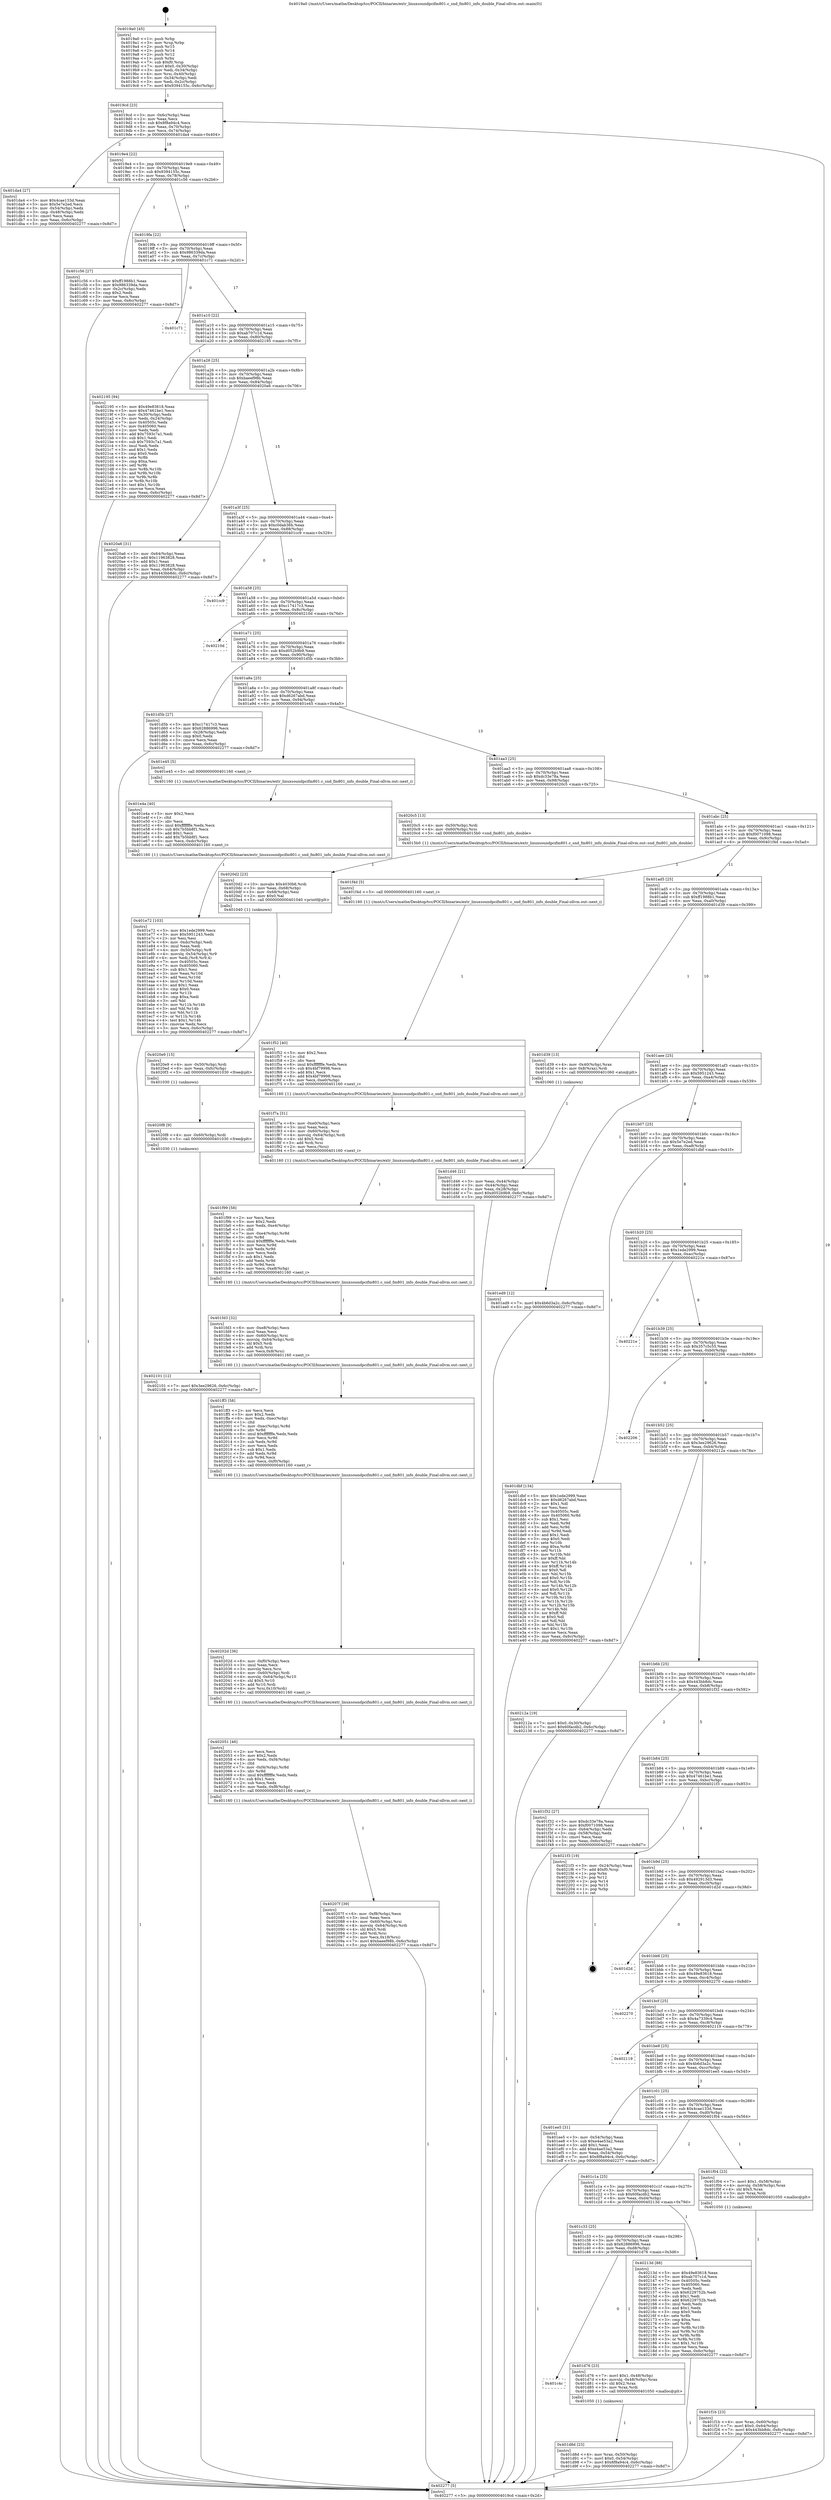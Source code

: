 digraph "0x4019a0" {
  label = "0x4019a0 (/mnt/c/Users/mathe/Desktop/tcc/POCII/binaries/extr_linuxsoundpcifm801.c_snd_fm801_info_double_Final-ollvm.out::main(0))"
  labelloc = "t"
  node[shape=record]

  Entry [label="",width=0.3,height=0.3,shape=circle,fillcolor=black,style=filled]
  "0x4019cd" [label="{
     0x4019cd [23]\l
     | [instrs]\l
     &nbsp;&nbsp;0x4019cd \<+3\>: mov -0x6c(%rbp),%eax\l
     &nbsp;&nbsp;0x4019d0 \<+2\>: mov %eax,%ecx\l
     &nbsp;&nbsp;0x4019d2 \<+6\>: sub $0x8f8a94c4,%ecx\l
     &nbsp;&nbsp;0x4019d8 \<+3\>: mov %eax,-0x70(%rbp)\l
     &nbsp;&nbsp;0x4019db \<+3\>: mov %ecx,-0x74(%rbp)\l
     &nbsp;&nbsp;0x4019de \<+6\>: je 0000000000401da4 \<main+0x404\>\l
  }"]
  "0x401da4" [label="{
     0x401da4 [27]\l
     | [instrs]\l
     &nbsp;&nbsp;0x401da4 \<+5\>: mov $0x4cae133d,%eax\l
     &nbsp;&nbsp;0x401da9 \<+5\>: mov $0x5e7e2ed,%ecx\l
     &nbsp;&nbsp;0x401dae \<+3\>: mov -0x54(%rbp),%edx\l
     &nbsp;&nbsp;0x401db1 \<+3\>: cmp -0x48(%rbp),%edx\l
     &nbsp;&nbsp;0x401db4 \<+3\>: cmovl %ecx,%eax\l
     &nbsp;&nbsp;0x401db7 \<+3\>: mov %eax,-0x6c(%rbp)\l
     &nbsp;&nbsp;0x401dba \<+5\>: jmp 0000000000402277 \<main+0x8d7\>\l
  }"]
  "0x4019e4" [label="{
     0x4019e4 [22]\l
     | [instrs]\l
     &nbsp;&nbsp;0x4019e4 \<+5\>: jmp 00000000004019e9 \<main+0x49\>\l
     &nbsp;&nbsp;0x4019e9 \<+3\>: mov -0x70(%rbp),%eax\l
     &nbsp;&nbsp;0x4019ec \<+5\>: sub $0x9394155c,%eax\l
     &nbsp;&nbsp;0x4019f1 \<+3\>: mov %eax,-0x78(%rbp)\l
     &nbsp;&nbsp;0x4019f4 \<+6\>: je 0000000000401c56 \<main+0x2b6\>\l
  }"]
  Exit [label="",width=0.3,height=0.3,shape=circle,fillcolor=black,style=filled,peripheries=2]
  "0x401c56" [label="{
     0x401c56 [27]\l
     | [instrs]\l
     &nbsp;&nbsp;0x401c56 \<+5\>: mov $0xff1988b1,%eax\l
     &nbsp;&nbsp;0x401c5b \<+5\>: mov $0x986339da,%ecx\l
     &nbsp;&nbsp;0x401c60 \<+3\>: mov -0x2c(%rbp),%edx\l
     &nbsp;&nbsp;0x401c63 \<+3\>: cmp $0x2,%edx\l
     &nbsp;&nbsp;0x401c66 \<+3\>: cmovne %ecx,%eax\l
     &nbsp;&nbsp;0x401c69 \<+3\>: mov %eax,-0x6c(%rbp)\l
     &nbsp;&nbsp;0x401c6c \<+5\>: jmp 0000000000402277 \<main+0x8d7\>\l
  }"]
  "0x4019fa" [label="{
     0x4019fa [22]\l
     | [instrs]\l
     &nbsp;&nbsp;0x4019fa \<+5\>: jmp 00000000004019ff \<main+0x5f\>\l
     &nbsp;&nbsp;0x4019ff \<+3\>: mov -0x70(%rbp),%eax\l
     &nbsp;&nbsp;0x401a02 \<+5\>: sub $0x986339da,%eax\l
     &nbsp;&nbsp;0x401a07 \<+3\>: mov %eax,-0x7c(%rbp)\l
     &nbsp;&nbsp;0x401a0a \<+6\>: je 0000000000401c71 \<main+0x2d1\>\l
  }"]
  "0x402277" [label="{
     0x402277 [5]\l
     | [instrs]\l
     &nbsp;&nbsp;0x402277 \<+5\>: jmp 00000000004019cd \<main+0x2d\>\l
  }"]
  "0x4019a0" [label="{
     0x4019a0 [45]\l
     | [instrs]\l
     &nbsp;&nbsp;0x4019a0 \<+1\>: push %rbp\l
     &nbsp;&nbsp;0x4019a1 \<+3\>: mov %rsp,%rbp\l
     &nbsp;&nbsp;0x4019a4 \<+2\>: push %r15\l
     &nbsp;&nbsp;0x4019a6 \<+2\>: push %r14\l
     &nbsp;&nbsp;0x4019a8 \<+2\>: push %r12\l
     &nbsp;&nbsp;0x4019aa \<+1\>: push %rbx\l
     &nbsp;&nbsp;0x4019ab \<+7\>: sub $0xf0,%rsp\l
     &nbsp;&nbsp;0x4019b2 \<+7\>: movl $0x0,-0x30(%rbp)\l
     &nbsp;&nbsp;0x4019b9 \<+3\>: mov %edi,-0x34(%rbp)\l
     &nbsp;&nbsp;0x4019bc \<+4\>: mov %rsi,-0x40(%rbp)\l
     &nbsp;&nbsp;0x4019c0 \<+3\>: mov -0x34(%rbp),%edi\l
     &nbsp;&nbsp;0x4019c3 \<+3\>: mov %edi,-0x2c(%rbp)\l
     &nbsp;&nbsp;0x4019c6 \<+7\>: movl $0x9394155c,-0x6c(%rbp)\l
  }"]
  "0x402101" [label="{
     0x402101 [12]\l
     | [instrs]\l
     &nbsp;&nbsp;0x402101 \<+7\>: movl $0x3ee29626,-0x6c(%rbp)\l
     &nbsp;&nbsp;0x402108 \<+5\>: jmp 0000000000402277 \<main+0x8d7\>\l
  }"]
  "0x401c71" [label="{
     0x401c71\l
  }", style=dashed]
  "0x401a10" [label="{
     0x401a10 [22]\l
     | [instrs]\l
     &nbsp;&nbsp;0x401a10 \<+5\>: jmp 0000000000401a15 \<main+0x75\>\l
     &nbsp;&nbsp;0x401a15 \<+3\>: mov -0x70(%rbp),%eax\l
     &nbsp;&nbsp;0x401a18 \<+5\>: sub $0xab707c1d,%eax\l
     &nbsp;&nbsp;0x401a1d \<+3\>: mov %eax,-0x80(%rbp)\l
     &nbsp;&nbsp;0x401a20 \<+6\>: je 0000000000402195 \<main+0x7f5\>\l
  }"]
  "0x4020f8" [label="{
     0x4020f8 [9]\l
     | [instrs]\l
     &nbsp;&nbsp;0x4020f8 \<+4\>: mov -0x60(%rbp),%rdi\l
     &nbsp;&nbsp;0x4020fc \<+5\>: call 0000000000401030 \<free@plt\>\l
     | [calls]\l
     &nbsp;&nbsp;0x401030 \{1\} (unknown)\l
  }"]
  "0x402195" [label="{
     0x402195 [94]\l
     | [instrs]\l
     &nbsp;&nbsp;0x402195 \<+5\>: mov $0x49e83618,%eax\l
     &nbsp;&nbsp;0x40219a \<+5\>: mov $0x47461be1,%ecx\l
     &nbsp;&nbsp;0x40219f \<+3\>: mov -0x30(%rbp),%edx\l
     &nbsp;&nbsp;0x4021a2 \<+3\>: mov %edx,-0x24(%rbp)\l
     &nbsp;&nbsp;0x4021a5 \<+7\>: mov 0x40505c,%edx\l
     &nbsp;&nbsp;0x4021ac \<+7\>: mov 0x405060,%esi\l
     &nbsp;&nbsp;0x4021b3 \<+2\>: mov %edx,%edi\l
     &nbsp;&nbsp;0x4021b5 \<+6\>: add $0x7593c7a1,%edi\l
     &nbsp;&nbsp;0x4021bb \<+3\>: sub $0x1,%edi\l
     &nbsp;&nbsp;0x4021be \<+6\>: sub $0x7593c7a1,%edi\l
     &nbsp;&nbsp;0x4021c4 \<+3\>: imul %edi,%edx\l
     &nbsp;&nbsp;0x4021c7 \<+3\>: and $0x1,%edx\l
     &nbsp;&nbsp;0x4021ca \<+3\>: cmp $0x0,%edx\l
     &nbsp;&nbsp;0x4021cd \<+4\>: sete %r8b\l
     &nbsp;&nbsp;0x4021d1 \<+3\>: cmp $0xa,%esi\l
     &nbsp;&nbsp;0x4021d4 \<+4\>: setl %r9b\l
     &nbsp;&nbsp;0x4021d8 \<+3\>: mov %r8b,%r10b\l
     &nbsp;&nbsp;0x4021db \<+3\>: and %r9b,%r10b\l
     &nbsp;&nbsp;0x4021de \<+3\>: xor %r9b,%r8b\l
     &nbsp;&nbsp;0x4021e1 \<+3\>: or %r8b,%r10b\l
     &nbsp;&nbsp;0x4021e4 \<+4\>: test $0x1,%r10b\l
     &nbsp;&nbsp;0x4021e8 \<+3\>: cmovne %ecx,%eax\l
     &nbsp;&nbsp;0x4021eb \<+3\>: mov %eax,-0x6c(%rbp)\l
     &nbsp;&nbsp;0x4021ee \<+5\>: jmp 0000000000402277 \<main+0x8d7\>\l
  }"]
  "0x401a26" [label="{
     0x401a26 [25]\l
     | [instrs]\l
     &nbsp;&nbsp;0x401a26 \<+5\>: jmp 0000000000401a2b \<main+0x8b\>\l
     &nbsp;&nbsp;0x401a2b \<+3\>: mov -0x70(%rbp),%eax\l
     &nbsp;&nbsp;0x401a2e \<+5\>: sub $0xbaeef98b,%eax\l
     &nbsp;&nbsp;0x401a33 \<+6\>: mov %eax,-0x84(%rbp)\l
     &nbsp;&nbsp;0x401a39 \<+6\>: je 00000000004020a6 \<main+0x706\>\l
  }"]
  "0x4020e9" [label="{
     0x4020e9 [15]\l
     | [instrs]\l
     &nbsp;&nbsp;0x4020e9 \<+4\>: mov -0x50(%rbp),%rdi\l
     &nbsp;&nbsp;0x4020ed \<+6\>: mov %eax,-0xfc(%rbp)\l
     &nbsp;&nbsp;0x4020f3 \<+5\>: call 0000000000401030 \<free@plt\>\l
     | [calls]\l
     &nbsp;&nbsp;0x401030 \{1\} (unknown)\l
  }"]
  "0x4020a6" [label="{
     0x4020a6 [31]\l
     | [instrs]\l
     &nbsp;&nbsp;0x4020a6 \<+3\>: mov -0x64(%rbp),%eax\l
     &nbsp;&nbsp;0x4020a9 \<+5\>: add $0x11963828,%eax\l
     &nbsp;&nbsp;0x4020ae \<+3\>: add $0x1,%eax\l
     &nbsp;&nbsp;0x4020b1 \<+5\>: sub $0x11963828,%eax\l
     &nbsp;&nbsp;0x4020b6 \<+3\>: mov %eax,-0x64(%rbp)\l
     &nbsp;&nbsp;0x4020b9 \<+7\>: movl $0x443bb8dc,-0x6c(%rbp)\l
     &nbsp;&nbsp;0x4020c0 \<+5\>: jmp 0000000000402277 \<main+0x8d7\>\l
  }"]
  "0x401a3f" [label="{
     0x401a3f [25]\l
     | [instrs]\l
     &nbsp;&nbsp;0x401a3f \<+5\>: jmp 0000000000401a44 \<main+0xa4\>\l
     &nbsp;&nbsp;0x401a44 \<+3\>: mov -0x70(%rbp),%eax\l
     &nbsp;&nbsp;0x401a47 \<+5\>: sub $0xc0dab36b,%eax\l
     &nbsp;&nbsp;0x401a4c \<+6\>: mov %eax,-0x88(%rbp)\l
     &nbsp;&nbsp;0x401a52 \<+6\>: je 0000000000401cc9 \<main+0x329\>\l
  }"]
  "0x4020d2" [label="{
     0x4020d2 [23]\l
     | [instrs]\l
     &nbsp;&nbsp;0x4020d2 \<+10\>: movabs $0x4030b6,%rdi\l
     &nbsp;&nbsp;0x4020dc \<+3\>: mov %eax,-0x68(%rbp)\l
     &nbsp;&nbsp;0x4020df \<+3\>: mov -0x68(%rbp),%esi\l
     &nbsp;&nbsp;0x4020e2 \<+2\>: mov $0x0,%al\l
     &nbsp;&nbsp;0x4020e4 \<+5\>: call 0000000000401040 \<printf@plt\>\l
     | [calls]\l
     &nbsp;&nbsp;0x401040 \{1\} (unknown)\l
  }"]
  "0x401cc9" [label="{
     0x401cc9\l
  }", style=dashed]
  "0x401a58" [label="{
     0x401a58 [25]\l
     | [instrs]\l
     &nbsp;&nbsp;0x401a58 \<+5\>: jmp 0000000000401a5d \<main+0xbd\>\l
     &nbsp;&nbsp;0x401a5d \<+3\>: mov -0x70(%rbp),%eax\l
     &nbsp;&nbsp;0x401a60 \<+5\>: sub $0xc17417c3,%eax\l
     &nbsp;&nbsp;0x401a65 \<+6\>: mov %eax,-0x8c(%rbp)\l
     &nbsp;&nbsp;0x401a6b \<+6\>: je 000000000040210d \<main+0x76d\>\l
  }"]
  "0x40207f" [label="{
     0x40207f [39]\l
     | [instrs]\l
     &nbsp;&nbsp;0x40207f \<+6\>: mov -0xf8(%rbp),%ecx\l
     &nbsp;&nbsp;0x402085 \<+3\>: imul %eax,%ecx\l
     &nbsp;&nbsp;0x402088 \<+4\>: mov -0x60(%rbp),%rsi\l
     &nbsp;&nbsp;0x40208c \<+4\>: movslq -0x64(%rbp),%rdi\l
     &nbsp;&nbsp;0x402090 \<+4\>: shl $0x5,%rdi\l
     &nbsp;&nbsp;0x402094 \<+3\>: add %rdi,%rsi\l
     &nbsp;&nbsp;0x402097 \<+3\>: mov %ecx,0x18(%rsi)\l
     &nbsp;&nbsp;0x40209a \<+7\>: movl $0xbaeef98b,-0x6c(%rbp)\l
     &nbsp;&nbsp;0x4020a1 \<+5\>: jmp 0000000000402277 \<main+0x8d7\>\l
  }"]
  "0x40210d" [label="{
     0x40210d\l
  }", style=dashed]
  "0x401a71" [label="{
     0x401a71 [25]\l
     | [instrs]\l
     &nbsp;&nbsp;0x401a71 \<+5\>: jmp 0000000000401a76 \<main+0xd6\>\l
     &nbsp;&nbsp;0x401a76 \<+3\>: mov -0x70(%rbp),%eax\l
     &nbsp;&nbsp;0x401a79 \<+5\>: sub $0xd052b9b9,%eax\l
     &nbsp;&nbsp;0x401a7e \<+6\>: mov %eax,-0x90(%rbp)\l
     &nbsp;&nbsp;0x401a84 \<+6\>: je 0000000000401d5b \<main+0x3bb\>\l
  }"]
  "0x402051" [label="{
     0x402051 [46]\l
     | [instrs]\l
     &nbsp;&nbsp;0x402051 \<+2\>: xor %ecx,%ecx\l
     &nbsp;&nbsp;0x402053 \<+5\>: mov $0x2,%edx\l
     &nbsp;&nbsp;0x402058 \<+6\>: mov %edx,-0xf4(%rbp)\l
     &nbsp;&nbsp;0x40205e \<+1\>: cltd\l
     &nbsp;&nbsp;0x40205f \<+7\>: mov -0xf4(%rbp),%r8d\l
     &nbsp;&nbsp;0x402066 \<+3\>: idiv %r8d\l
     &nbsp;&nbsp;0x402069 \<+6\>: imul $0xfffffffe,%edx,%edx\l
     &nbsp;&nbsp;0x40206f \<+3\>: sub $0x1,%ecx\l
     &nbsp;&nbsp;0x402072 \<+2\>: sub %ecx,%edx\l
     &nbsp;&nbsp;0x402074 \<+6\>: mov %edx,-0xf8(%rbp)\l
     &nbsp;&nbsp;0x40207a \<+5\>: call 0000000000401160 \<next_i\>\l
     | [calls]\l
     &nbsp;&nbsp;0x401160 \{1\} (/mnt/c/Users/mathe/Desktop/tcc/POCII/binaries/extr_linuxsoundpcifm801.c_snd_fm801_info_double_Final-ollvm.out::next_i)\l
  }"]
  "0x401d5b" [label="{
     0x401d5b [27]\l
     | [instrs]\l
     &nbsp;&nbsp;0x401d5b \<+5\>: mov $0xc17417c3,%eax\l
     &nbsp;&nbsp;0x401d60 \<+5\>: mov $0x62886996,%ecx\l
     &nbsp;&nbsp;0x401d65 \<+3\>: mov -0x28(%rbp),%edx\l
     &nbsp;&nbsp;0x401d68 \<+3\>: cmp $0x0,%edx\l
     &nbsp;&nbsp;0x401d6b \<+3\>: cmove %ecx,%eax\l
     &nbsp;&nbsp;0x401d6e \<+3\>: mov %eax,-0x6c(%rbp)\l
     &nbsp;&nbsp;0x401d71 \<+5\>: jmp 0000000000402277 \<main+0x8d7\>\l
  }"]
  "0x401a8a" [label="{
     0x401a8a [25]\l
     | [instrs]\l
     &nbsp;&nbsp;0x401a8a \<+5\>: jmp 0000000000401a8f \<main+0xef\>\l
     &nbsp;&nbsp;0x401a8f \<+3\>: mov -0x70(%rbp),%eax\l
     &nbsp;&nbsp;0x401a92 \<+5\>: sub $0xd6267abd,%eax\l
     &nbsp;&nbsp;0x401a97 \<+6\>: mov %eax,-0x94(%rbp)\l
     &nbsp;&nbsp;0x401a9d \<+6\>: je 0000000000401e45 \<main+0x4a5\>\l
  }"]
  "0x40202d" [label="{
     0x40202d [36]\l
     | [instrs]\l
     &nbsp;&nbsp;0x40202d \<+6\>: mov -0xf0(%rbp),%ecx\l
     &nbsp;&nbsp;0x402033 \<+3\>: imul %eax,%ecx\l
     &nbsp;&nbsp;0x402036 \<+3\>: movslq %ecx,%rsi\l
     &nbsp;&nbsp;0x402039 \<+4\>: mov -0x60(%rbp),%rdi\l
     &nbsp;&nbsp;0x40203d \<+4\>: movslq -0x64(%rbp),%r10\l
     &nbsp;&nbsp;0x402041 \<+4\>: shl $0x5,%r10\l
     &nbsp;&nbsp;0x402045 \<+3\>: add %r10,%rdi\l
     &nbsp;&nbsp;0x402048 \<+4\>: mov %rsi,0x10(%rdi)\l
     &nbsp;&nbsp;0x40204c \<+5\>: call 0000000000401160 \<next_i\>\l
     | [calls]\l
     &nbsp;&nbsp;0x401160 \{1\} (/mnt/c/Users/mathe/Desktop/tcc/POCII/binaries/extr_linuxsoundpcifm801.c_snd_fm801_info_double_Final-ollvm.out::next_i)\l
  }"]
  "0x401e45" [label="{
     0x401e45 [5]\l
     | [instrs]\l
     &nbsp;&nbsp;0x401e45 \<+5\>: call 0000000000401160 \<next_i\>\l
     | [calls]\l
     &nbsp;&nbsp;0x401160 \{1\} (/mnt/c/Users/mathe/Desktop/tcc/POCII/binaries/extr_linuxsoundpcifm801.c_snd_fm801_info_double_Final-ollvm.out::next_i)\l
  }"]
  "0x401aa3" [label="{
     0x401aa3 [25]\l
     | [instrs]\l
     &nbsp;&nbsp;0x401aa3 \<+5\>: jmp 0000000000401aa8 \<main+0x108\>\l
     &nbsp;&nbsp;0x401aa8 \<+3\>: mov -0x70(%rbp),%eax\l
     &nbsp;&nbsp;0x401aab \<+5\>: sub $0xdc33e78a,%eax\l
     &nbsp;&nbsp;0x401ab0 \<+6\>: mov %eax,-0x98(%rbp)\l
     &nbsp;&nbsp;0x401ab6 \<+6\>: je 00000000004020c5 \<main+0x725\>\l
  }"]
  "0x401ff3" [label="{
     0x401ff3 [58]\l
     | [instrs]\l
     &nbsp;&nbsp;0x401ff3 \<+2\>: xor %ecx,%ecx\l
     &nbsp;&nbsp;0x401ff5 \<+5\>: mov $0x2,%edx\l
     &nbsp;&nbsp;0x401ffa \<+6\>: mov %edx,-0xec(%rbp)\l
     &nbsp;&nbsp;0x402000 \<+1\>: cltd\l
     &nbsp;&nbsp;0x402001 \<+7\>: mov -0xec(%rbp),%r8d\l
     &nbsp;&nbsp;0x402008 \<+3\>: idiv %r8d\l
     &nbsp;&nbsp;0x40200b \<+6\>: imul $0xfffffffe,%edx,%edx\l
     &nbsp;&nbsp;0x402011 \<+3\>: mov %ecx,%r9d\l
     &nbsp;&nbsp;0x402014 \<+3\>: sub %edx,%r9d\l
     &nbsp;&nbsp;0x402017 \<+2\>: mov %ecx,%edx\l
     &nbsp;&nbsp;0x402019 \<+3\>: sub $0x1,%edx\l
     &nbsp;&nbsp;0x40201c \<+3\>: add %edx,%r9d\l
     &nbsp;&nbsp;0x40201f \<+3\>: sub %r9d,%ecx\l
     &nbsp;&nbsp;0x402022 \<+6\>: mov %ecx,-0xf0(%rbp)\l
     &nbsp;&nbsp;0x402028 \<+5\>: call 0000000000401160 \<next_i\>\l
     | [calls]\l
     &nbsp;&nbsp;0x401160 \{1\} (/mnt/c/Users/mathe/Desktop/tcc/POCII/binaries/extr_linuxsoundpcifm801.c_snd_fm801_info_double_Final-ollvm.out::next_i)\l
  }"]
  "0x4020c5" [label="{
     0x4020c5 [13]\l
     | [instrs]\l
     &nbsp;&nbsp;0x4020c5 \<+4\>: mov -0x50(%rbp),%rdi\l
     &nbsp;&nbsp;0x4020c9 \<+4\>: mov -0x60(%rbp),%rsi\l
     &nbsp;&nbsp;0x4020cd \<+5\>: call 00000000004015b0 \<snd_fm801_info_double\>\l
     | [calls]\l
     &nbsp;&nbsp;0x4015b0 \{1\} (/mnt/c/Users/mathe/Desktop/tcc/POCII/binaries/extr_linuxsoundpcifm801.c_snd_fm801_info_double_Final-ollvm.out::snd_fm801_info_double)\l
  }"]
  "0x401abc" [label="{
     0x401abc [25]\l
     | [instrs]\l
     &nbsp;&nbsp;0x401abc \<+5\>: jmp 0000000000401ac1 \<main+0x121\>\l
     &nbsp;&nbsp;0x401ac1 \<+3\>: mov -0x70(%rbp),%eax\l
     &nbsp;&nbsp;0x401ac4 \<+5\>: sub $0xf0071098,%eax\l
     &nbsp;&nbsp;0x401ac9 \<+6\>: mov %eax,-0x9c(%rbp)\l
     &nbsp;&nbsp;0x401acf \<+6\>: je 0000000000401f4d \<main+0x5ad\>\l
  }"]
  "0x401fd3" [label="{
     0x401fd3 [32]\l
     | [instrs]\l
     &nbsp;&nbsp;0x401fd3 \<+6\>: mov -0xe8(%rbp),%ecx\l
     &nbsp;&nbsp;0x401fd9 \<+3\>: imul %eax,%ecx\l
     &nbsp;&nbsp;0x401fdc \<+4\>: mov -0x60(%rbp),%rsi\l
     &nbsp;&nbsp;0x401fe0 \<+4\>: movslq -0x64(%rbp),%rdi\l
     &nbsp;&nbsp;0x401fe4 \<+4\>: shl $0x5,%rdi\l
     &nbsp;&nbsp;0x401fe8 \<+3\>: add %rdi,%rsi\l
     &nbsp;&nbsp;0x401feb \<+3\>: mov %ecx,0x8(%rsi)\l
     &nbsp;&nbsp;0x401fee \<+5\>: call 0000000000401160 \<next_i\>\l
     | [calls]\l
     &nbsp;&nbsp;0x401160 \{1\} (/mnt/c/Users/mathe/Desktop/tcc/POCII/binaries/extr_linuxsoundpcifm801.c_snd_fm801_info_double_Final-ollvm.out::next_i)\l
  }"]
  "0x401f4d" [label="{
     0x401f4d [5]\l
     | [instrs]\l
     &nbsp;&nbsp;0x401f4d \<+5\>: call 0000000000401160 \<next_i\>\l
     | [calls]\l
     &nbsp;&nbsp;0x401160 \{1\} (/mnt/c/Users/mathe/Desktop/tcc/POCII/binaries/extr_linuxsoundpcifm801.c_snd_fm801_info_double_Final-ollvm.out::next_i)\l
  }"]
  "0x401ad5" [label="{
     0x401ad5 [25]\l
     | [instrs]\l
     &nbsp;&nbsp;0x401ad5 \<+5\>: jmp 0000000000401ada \<main+0x13a\>\l
     &nbsp;&nbsp;0x401ada \<+3\>: mov -0x70(%rbp),%eax\l
     &nbsp;&nbsp;0x401add \<+5\>: sub $0xff1988b1,%eax\l
     &nbsp;&nbsp;0x401ae2 \<+6\>: mov %eax,-0xa0(%rbp)\l
     &nbsp;&nbsp;0x401ae8 \<+6\>: je 0000000000401d39 \<main+0x399\>\l
  }"]
  "0x401f99" [label="{
     0x401f99 [58]\l
     | [instrs]\l
     &nbsp;&nbsp;0x401f99 \<+2\>: xor %ecx,%ecx\l
     &nbsp;&nbsp;0x401f9b \<+5\>: mov $0x2,%edx\l
     &nbsp;&nbsp;0x401fa0 \<+6\>: mov %edx,-0xe4(%rbp)\l
     &nbsp;&nbsp;0x401fa6 \<+1\>: cltd\l
     &nbsp;&nbsp;0x401fa7 \<+7\>: mov -0xe4(%rbp),%r8d\l
     &nbsp;&nbsp;0x401fae \<+3\>: idiv %r8d\l
     &nbsp;&nbsp;0x401fb1 \<+6\>: imul $0xfffffffe,%edx,%edx\l
     &nbsp;&nbsp;0x401fb7 \<+3\>: mov %ecx,%r9d\l
     &nbsp;&nbsp;0x401fba \<+3\>: sub %edx,%r9d\l
     &nbsp;&nbsp;0x401fbd \<+2\>: mov %ecx,%edx\l
     &nbsp;&nbsp;0x401fbf \<+3\>: sub $0x1,%edx\l
     &nbsp;&nbsp;0x401fc2 \<+3\>: add %edx,%r9d\l
     &nbsp;&nbsp;0x401fc5 \<+3\>: sub %r9d,%ecx\l
     &nbsp;&nbsp;0x401fc8 \<+6\>: mov %ecx,-0xe8(%rbp)\l
     &nbsp;&nbsp;0x401fce \<+5\>: call 0000000000401160 \<next_i\>\l
     | [calls]\l
     &nbsp;&nbsp;0x401160 \{1\} (/mnt/c/Users/mathe/Desktop/tcc/POCII/binaries/extr_linuxsoundpcifm801.c_snd_fm801_info_double_Final-ollvm.out::next_i)\l
  }"]
  "0x401d39" [label="{
     0x401d39 [13]\l
     | [instrs]\l
     &nbsp;&nbsp;0x401d39 \<+4\>: mov -0x40(%rbp),%rax\l
     &nbsp;&nbsp;0x401d3d \<+4\>: mov 0x8(%rax),%rdi\l
     &nbsp;&nbsp;0x401d41 \<+5\>: call 0000000000401060 \<atoi@plt\>\l
     | [calls]\l
     &nbsp;&nbsp;0x401060 \{1\} (unknown)\l
  }"]
  "0x401aee" [label="{
     0x401aee [25]\l
     | [instrs]\l
     &nbsp;&nbsp;0x401aee \<+5\>: jmp 0000000000401af3 \<main+0x153\>\l
     &nbsp;&nbsp;0x401af3 \<+3\>: mov -0x70(%rbp),%eax\l
     &nbsp;&nbsp;0x401af6 \<+5\>: sub $0x5951243,%eax\l
     &nbsp;&nbsp;0x401afb \<+6\>: mov %eax,-0xa4(%rbp)\l
     &nbsp;&nbsp;0x401b01 \<+6\>: je 0000000000401ed9 \<main+0x539\>\l
  }"]
  "0x401d46" [label="{
     0x401d46 [21]\l
     | [instrs]\l
     &nbsp;&nbsp;0x401d46 \<+3\>: mov %eax,-0x44(%rbp)\l
     &nbsp;&nbsp;0x401d49 \<+3\>: mov -0x44(%rbp),%eax\l
     &nbsp;&nbsp;0x401d4c \<+3\>: mov %eax,-0x28(%rbp)\l
     &nbsp;&nbsp;0x401d4f \<+7\>: movl $0xd052b9b9,-0x6c(%rbp)\l
     &nbsp;&nbsp;0x401d56 \<+5\>: jmp 0000000000402277 \<main+0x8d7\>\l
  }"]
  "0x401f7a" [label="{
     0x401f7a [31]\l
     | [instrs]\l
     &nbsp;&nbsp;0x401f7a \<+6\>: mov -0xe0(%rbp),%ecx\l
     &nbsp;&nbsp;0x401f80 \<+3\>: imul %eax,%ecx\l
     &nbsp;&nbsp;0x401f83 \<+4\>: mov -0x60(%rbp),%rsi\l
     &nbsp;&nbsp;0x401f87 \<+4\>: movslq -0x64(%rbp),%rdi\l
     &nbsp;&nbsp;0x401f8b \<+4\>: shl $0x5,%rdi\l
     &nbsp;&nbsp;0x401f8f \<+3\>: add %rdi,%rsi\l
     &nbsp;&nbsp;0x401f92 \<+2\>: mov %ecx,(%rsi)\l
     &nbsp;&nbsp;0x401f94 \<+5\>: call 0000000000401160 \<next_i\>\l
     | [calls]\l
     &nbsp;&nbsp;0x401160 \{1\} (/mnt/c/Users/mathe/Desktop/tcc/POCII/binaries/extr_linuxsoundpcifm801.c_snd_fm801_info_double_Final-ollvm.out::next_i)\l
  }"]
  "0x401ed9" [label="{
     0x401ed9 [12]\l
     | [instrs]\l
     &nbsp;&nbsp;0x401ed9 \<+7\>: movl $0x4b6d3a2c,-0x6c(%rbp)\l
     &nbsp;&nbsp;0x401ee0 \<+5\>: jmp 0000000000402277 \<main+0x8d7\>\l
  }"]
  "0x401b07" [label="{
     0x401b07 [25]\l
     | [instrs]\l
     &nbsp;&nbsp;0x401b07 \<+5\>: jmp 0000000000401b0c \<main+0x16c\>\l
     &nbsp;&nbsp;0x401b0c \<+3\>: mov -0x70(%rbp),%eax\l
     &nbsp;&nbsp;0x401b0f \<+5\>: sub $0x5e7e2ed,%eax\l
     &nbsp;&nbsp;0x401b14 \<+6\>: mov %eax,-0xa8(%rbp)\l
     &nbsp;&nbsp;0x401b1a \<+6\>: je 0000000000401dbf \<main+0x41f\>\l
  }"]
  "0x401f52" [label="{
     0x401f52 [40]\l
     | [instrs]\l
     &nbsp;&nbsp;0x401f52 \<+5\>: mov $0x2,%ecx\l
     &nbsp;&nbsp;0x401f57 \<+1\>: cltd\l
     &nbsp;&nbsp;0x401f58 \<+2\>: idiv %ecx\l
     &nbsp;&nbsp;0x401f5a \<+6\>: imul $0xfffffffe,%edx,%ecx\l
     &nbsp;&nbsp;0x401f60 \<+6\>: sub $0x4bf79998,%ecx\l
     &nbsp;&nbsp;0x401f66 \<+3\>: add $0x1,%ecx\l
     &nbsp;&nbsp;0x401f69 \<+6\>: add $0x4bf79998,%ecx\l
     &nbsp;&nbsp;0x401f6f \<+6\>: mov %ecx,-0xe0(%rbp)\l
     &nbsp;&nbsp;0x401f75 \<+5\>: call 0000000000401160 \<next_i\>\l
     | [calls]\l
     &nbsp;&nbsp;0x401160 \{1\} (/mnt/c/Users/mathe/Desktop/tcc/POCII/binaries/extr_linuxsoundpcifm801.c_snd_fm801_info_double_Final-ollvm.out::next_i)\l
  }"]
  "0x401dbf" [label="{
     0x401dbf [134]\l
     | [instrs]\l
     &nbsp;&nbsp;0x401dbf \<+5\>: mov $0x1ede2999,%eax\l
     &nbsp;&nbsp;0x401dc4 \<+5\>: mov $0xd6267abd,%ecx\l
     &nbsp;&nbsp;0x401dc9 \<+2\>: mov $0x1,%dl\l
     &nbsp;&nbsp;0x401dcb \<+2\>: xor %esi,%esi\l
     &nbsp;&nbsp;0x401dcd \<+7\>: mov 0x40505c,%edi\l
     &nbsp;&nbsp;0x401dd4 \<+8\>: mov 0x405060,%r8d\l
     &nbsp;&nbsp;0x401ddc \<+3\>: sub $0x1,%esi\l
     &nbsp;&nbsp;0x401ddf \<+3\>: mov %edi,%r9d\l
     &nbsp;&nbsp;0x401de2 \<+3\>: add %esi,%r9d\l
     &nbsp;&nbsp;0x401de5 \<+4\>: imul %r9d,%edi\l
     &nbsp;&nbsp;0x401de9 \<+3\>: and $0x1,%edi\l
     &nbsp;&nbsp;0x401dec \<+3\>: cmp $0x0,%edi\l
     &nbsp;&nbsp;0x401def \<+4\>: sete %r10b\l
     &nbsp;&nbsp;0x401df3 \<+4\>: cmp $0xa,%r8d\l
     &nbsp;&nbsp;0x401df7 \<+4\>: setl %r11b\l
     &nbsp;&nbsp;0x401dfb \<+3\>: mov %r10b,%bl\l
     &nbsp;&nbsp;0x401dfe \<+3\>: xor $0xff,%bl\l
     &nbsp;&nbsp;0x401e01 \<+3\>: mov %r11b,%r14b\l
     &nbsp;&nbsp;0x401e04 \<+4\>: xor $0xff,%r14b\l
     &nbsp;&nbsp;0x401e08 \<+3\>: xor $0x0,%dl\l
     &nbsp;&nbsp;0x401e0b \<+3\>: mov %bl,%r15b\l
     &nbsp;&nbsp;0x401e0e \<+4\>: and $0x0,%r15b\l
     &nbsp;&nbsp;0x401e12 \<+3\>: and %dl,%r10b\l
     &nbsp;&nbsp;0x401e15 \<+3\>: mov %r14b,%r12b\l
     &nbsp;&nbsp;0x401e18 \<+4\>: and $0x0,%r12b\l
     &nbsp;&nbsp;0x401e1c \<+3\>: and %dl,%r11b\l
     &nbsp;&nbsp;0x401e1f \<+3\>: or %r10b,%r15b\l
     &nbsp;&nbsp;0x401e22 \<+3\>: or %r11b,%r12b\l
     &nbsp;&nbsp;0x401e25 \<+3\>: xor %r12b,%r15b\l
     &nbsp;&nbsp;0x401e28 \<+3\>: or %r14b,%bl\l
     &nbsp;&nbsp;0x401e2b \<+3\>: xor $0xff,%bl\l
     &nbsp;&nbsp;0x401e2e \<+3\>: or $0x0,%dl\l
     &nbsp;&nbsp;0x401e31 \<+2\>: and %dl,%bl\l
     &nbsp;&nbsp;0x401e33 \<+3\>: or %bl,%r15b\l
     &nbsp;&nbsp;0x401e36 \<+4\>: test $0x1,%r15b\l
     &nbsp;&nbsp;0x401e3a \<+3\>: cmovne %ecx,%eax\l
     &nbsp;&nbsp;0x401e3d \<+3\>: mov %eax,-0x6c(%rbp)\l
     &nbsp;&nbsp;0x401e40 \<+5\>: jmp 0000000000402277 \<main+0x8d7\>\l
  }"]
  "0x401b20" [label="{
     0x401b20 [25]\l
     | [instrs]\l
     &nbsp;&nbsp;0x401b20 \<+5\>: jmp 0000000000401b25 \<main+0x185\>\l
     &nbsp;&nbsp;0x401b25 \<+3\>: mov -0x70(%rbp),%eax\l
     &nbsp;&nbsp;0x401b28 \<+5\>: sub $0x1ede2999,%eax\l
     &nbsp;&nbsp;0x401b2d \<+6\>: mov %eax,-0xac(%rbp)\l
     &nbsp;&nbsp;0x401b33 \<+6\>: je 000000000040221e \<main+0x87e\>\l
  }"]
  "0x401f1b" [label="{
     0x401f1b [23]\l
     | [instrs]\l
     &nbsp;&nbsp;0x401f1b \<+4\>: mov %rax,-0x60(%rbp)\l
     &nbsp;&nbsp;0x401f1f \<+7\>: movl $0x0,-0x64(%rbp)\l
     &nbsp;&nbsp;0x401f26 \<+7\>: movl $0x443bb8dc,-0x6c(%rbp)\l
     &nbsp;&nbsp;0x401f2d \<+5\>: jmp 0000000000402277 \<main+0x8d7\>\l
  }"]
  "0x40221e" [label="{
     0x40221e\l
  }", style=dashed]
  "0x401b39" [label="{
     0x401b39 [25]\l
     | [instrs]\l
     &nbsp;&nbsp;0x401b39 \<+5\>: jmp 0000000000401b3e \<main+0x19e\>\l
     &nbsp;&nbsp;0x401b3e \<+3\>: mov -0x70(%rbp),%eax\l
     &nbsp;&nbsp;0x401b41 \<+5\>: sub $0x357c5c55,%eax\l
     &nbsp;&nbsp;0x401b46 \<+6\>: mov %eax,-0xb0(%rbp)\l
     &nbsp;&nbsp;0x401b4c \<+6\>: je 0000000000402206 \<main+0x866\>\l
  }"]
  "0x401e72" [label="{
     0x401e72 [103]\l
     | [instrs]\l
     &nbsp;&nbsp;0x401e72 \<+5\>: mov $0x1ede2999,%ecx\l
     &nbsp;&nbsp;0x401e77 \<+5\>: mov $0x5951243,%edx\l
     &nbsp;&nbsp;0x401e7c \<+2\>: xor %esi,%esi\l
     &nbsp;&nbsp;0x401e7e \<+6\>: mov -0xdc(%rbp),%edi\l
     &nbsp;&nbsp;0x401e84 \<+3\>: imul %eax,%edi\l
     &nbsp;&nbsp;0x401e87 \<+4\>: mov -0x50(%rbp),%r8\l
     &nbsp;&nbsp;0x401e8b \<+4\>: movslq -0x54(%rbp),%r9\l
     &nbsp;&nbsp;0x401e8f \<+4\>: mov %edi,(%r8,%r9,4)\l
     &nbsp;&nbsp;0x401e93 \<+7\>: mov 0x40505c,%eax\l
     &nbsp;&nbsp;0x401e9a \<+7\>: mov 0x405060,%edi\l
     &nbsp;&nbsp;0x401ea1 \<+3\>: sub $0x1,%esi\l
     &nbsp;&nbsp;0x401ea4 \<+3\>: mov %eax,%r10d\l
     &nbsp;&nbsp;0x401ea7 \<+3\>: add %esi,%r10d\l
     &nbsp;&nbsp;0x401eaa \<+4\>: imul %r10d,%eax\l
     &nbsp;&nbsp;0x401eae \<+3\>: and $0x1,%eax\l
     &nbsp;&nbsp;0x401eb1 \<+3\>: cmp $0x0,%eax\l
     &nbsp;&nbsp;0x401eb4 \<+4\>: sete %r11b\l
     &nbsp;&nbsp;0x401eb8 \<+3\>: cmp $0xa,%edi\l
     &nbsp;&nbsp;0x401ebb \<+3\>: setl %bl\l
     &nbsp;&nbsp;0x401ebe \<+3\>: mov %r11b,%r14b\l
     &nbsp;&nbsp;0x401ec1 \<+3\>: and %bl,%r14b\l
     &nbsp;&nbsp;0x401ec4 \<+3\>: xor %bl,%r11b\l
     &nbsp;&nbsp;0x401ec7 \<+3\>: or %r11b,%r14b\l
     &nbsp;&nbsp;0x401eca \<+4\>: test $0x1,%r14b\l
     &nbsp;&nbsp;0x401ece \<+3\>: cmovne %edx,%ecx\l
     &nbsp;&nbsp;0x401ed1 \<+3\>: mov %ecx,-0x6c(%rbp)\l
     &nbsp;&nbsp;0x401ed4 \<+5\>: jmp 0000000000402277 \<main+0x8d7\>\l
  }"]
  "0x402206" [label="{
     0x402206\l
  }", style=dashed]
  "0x401b52" [label="{
     0x401b52 [25]\l
     | [instrs]\l
     &nbsp;&nbsp;0x401b52 \<+5\>: jmp 0000000000401b57 \<main+0x1b7\>\l
     &nbsp;&nbsp;0x401b57 \<+3\>: mov -0x70(%rbp),%eax\l
     &nbsp;&nbsp;0x401b5a \<+5\>: sub $0x3ee29626,%eax\l
     &nbsp;&nbsp;0x401b5f \<+6\>: mov %eax,-0xb4(%rbp)\l
     &nbsp;&nbsp;0x401b65 \<+6\>: je 000000000040212a \<main+0x78a\>\l
  }"]
  "0x401e4a" [label="{
     0x401e4a [40]\l
     | [instrs]\l
     &nbsp;&nbsp;0x401e4a \<+5\>: mov $0x2,%ecx\l
     &nbsp;&nbsp;0x401e4f \<+1\>: cltd\l
     &nbsp;&nbsp;0x401e50 \<+2\>: idiv %ecx\l
     &nbsp;&nbsp;0x401e52 \<+6\>: imul $0xfffffffe,%edx,%ecx\l
     &nbsp;&nbsp;0x401e58 \<+6\>: sub $0x7b5bb8f1,%ecx\l
     &nbsp;&nbsp;0x401e5e \<+3\>: add $0x1,%ecx\l
     &nbsp;&nbsp;0x401e61 \<+6\>: add $0x7b5bb8f1,%ecx\l
     &nbsp;&nbsp;0x401e67 \<+6\>: mov %ecx,-0xdc(%rbp)\l
     &nbsp;&nbsp;0x401e6d \<+5\>: call 0000000000401160 \<next_i\>\l
     | [calls]\l
     &nbsp;&nbsp;0x401160 \{1\} (/mnt/c/Users/mathe/Desktop/tcc/POCII/binaries/extr_linuxsoundpcifm801.c_snd_fm801_info_double_Final-ollvm.out::next_i)\l
  }"]
  "0x40212a" [label="{
     0x40212a [19]\l
     | [instrs]\l
     &nbsp;&nbsp;0x40212a \<+7\>: movl $0x0,-0x30(%rbp)\l
     &nbsp;&nbsp;0x402131 \<+7\>: movl $0x60facdb2,-0x6c(%rbp)\l
     &nbsp;&nbsp;0x402138 \<+5\>: jmp 0000000000402277 \<main+0x8d7\>\l
  }"]
  "0x401b6b" [label="{
     0x401b6b [25]\l
     | [instrs]\l
     &nbsp;&nbsp;0x401b6b \<+5\>: jmp 0000000000401b70 \<main+0x1d0\>\l
     &nbsp;&nbsp;0x401b70 \<+3\>: mov -0x70(%rbp),%eax\l
     &nbsp;&nbsp;0x401b73 \<+5\>: sub $0x443bb8dc,%eax\l
     &nbsp;&nbsp;0x401b78 \<+6\>: mov %eax,-0xb8(%rbp)\l
     &nbsp;&nbsp;0x401b7e \<+6\>: je 0000000000401f32 \<main+0x592\>\l
  }"]
  "0x401d8d" [label="{
     0x401d8d [23]\l
     | [instrs]\l
     &nbsp;&nbsp;0x401d8d \<+4\>: mov %rax,-0x50(%rbp)\l
     &nbsp;&nbsp;0x401d91 \<+7\>: movl $0x0,-0x54(%rbp)\l
     &nbsp;&nbsp;0x401d98 \<+7\>: movl $0x8f8a94c4,-0x6c(%rbp)\l
     &nbsp;&nbsp;0x401d9f \<+5\>: jmp 0000000000402277 \<main+0x8d7\>\l
  }"]
  "0x401f32" [label="{
     0x401f32 [27]\l
     | [instrs]\l
     &nbsp;&nbsp;0x401f32 \<+5\>: mov $0xdc33e78a,%eax\l
     &nbsp;&nbsp;0x401f37 \<+5\>: mov $0xf0071098,%ecx\l
     &nbsp;&nbsp;0x401f3c \<+3\>: mov -0x64(%rbp),%edx\l
     &nbsp;&nbsp;0x401f3f \<+3\>: cmp -0x58(%rbp),%edx\l
     &nbsp;&nbsp;0x401f42 \<+3\>: cmovl %ecx,%eax\l
     &nbsp;&nbsp;0x401f45 \<+3\>: mov %eax,-0x6c(%rbp)\l
     &nbsp;&nbsp;0x401f48 \<+5\>: jmp 0000000000402277 \<main+0x8d7\>\l
  }"]
  "0x401b84" [label="{
     0x401b84 [25]\l
     | [instrs]\l
     &nbsp;&nbsp;0x401b84 \<+5\>: jmp 0000000000401b89 \<main+0x1e9\>\l
     &nbsp;&nbsp;0x401b89 \<+3\>: mov -0x70(%rbp),%eax\l
     &nbsp;&nbsp;0x401b8c \<+5\>: sub $0x47461be1,%eax\l
     &nbsp;&nbsp;0x401b91 \<+6\>: mov %eax,-0xbc(%rbp)\l
     &nbsp;&nbsp;0x401b97 \<+6\>: je 00000000004021f3 \<main+0x853\>\l
  }"]
  "0x401c4c" [label="{
     0x401c4c\l
  }", style=dashed]
  "0x4021f3" [label="{
     0x4021f3 [19]\l
     | [instrs]\l
     &nbsp;&nbsp;0x4021f3 \<+3\>: mov -0x24(%rbp),%eax\l
     &nbsp;&nbsp;0x4021f6 \<+7\>: add $0xf0,%rsp\l
     &nbsp;&nbsp;0x4021fd \<+1\>: pop %rbx\l
     &nbsp;&nbsp;0x4021fe \<+2\>: pop %r12\l
     &nbsp;&nbsp;0x402200 \<+2\>: pop %r14\l
     &nbsp;&nbsp;0x402202 \<+2\>: pop %r15\l
     &nbsp;&nbsp;0x402204 \<+1\>: pop %rbp\l
     &nbsp;&nbsp;0x402205 \<+1\>: ret\l
  }"]
  "0x401b9d" [label="{
     0x401b9d [25]\l
     | [instrs]\l
     &nbsp;&nbsp;0x401b9d \<+5\>: jmp 0000000000401ba2 \<main+0x202\>\l
     &nbsp;&nbsp;0x401ba2 \<+3\>: mov -0x70(%rbp),%eax\l
     &nbsp;&nbsp;0x401ba5 \<+5\>: sub $0x492913d3,%eax\l
     &nbsp;&nbsp;0x401baa \<+6\>: mov %eax,-0xc0(%rbp)\l
     &nbsp;&nbsp;0x401bb0 \<+6\>: je 0000000000401d2d \<main+0x38d\>\l
  }"]
  "0x401d76" [label="{
     0x401d76 [23]\l
     | [instrs]\l
     &nbsp;&nbsp;0x401d76 \<+7\>: movl $0x1,-0x48(%rbp)\l
     &nbsp;&nbsp;0x401d7d \<+4\>: movslq -0x48(%rbp),%rax\l
     &nbsp;&nbsp;0x401d81 \<+4\>: shl $0x2,%rax\l
     &nbsp;&nbsp;0x401d85 \<+3\>: mov %rax,%rdi\l
     &nbsp;&nbsp;0x401d88 \<+5\>: call 0000000000401050 \<malloc@plt\>\l
     | [calls]\l
     &nbsp;&nbsp;0x401050 \{1\} (unknown)\l
  }"]
  "0x401d2d" [label="{
     0x401d2d\l
  }", style=dashed]
  "0x401bb6" [label="{
     0x401bb6 [25]\l
     | [instrs]\l
     &nbsp;&nbsp;0x401bb6 \<+5\>: jmp 0000000000401bbb \<main+0x21b\>\l
     &nbsp;&nbsp;0x401bbb \<+3\>: mov -0x70(%rbp),%eax\l
     &nbsp;&nbsp;0x401bbe \<+5\>: sub $0x49e83618,%eax\l
     &nbsp;&nbsp;0x401bc3 \<+6\>: mov %eax,-0xc4(%rbp)\l
     &nbsp;&nbsp;0x401bc9 \<+6\>: je 0000000000402270 \<main+0x8d0\>\l
  }"]
  "0x401c33" [label="{
     0x401c33 [25]\l
     | [instrs]\l
     &nbsp;&nbsp;0x401c33 \<+5\>: jmp 0000000000401c38 \<main+0x298\>\l
     &nbsp;&nbsp;0x401c38 \<+3\>: mov -0x70(%rbp),%eax\l
     &nbsp;&nbsp;0x401c3b \<+5\>: sub $0x62886996,%eax\l
     &nbsp;&nbsp;0x401c40 \<+6\>: mov %eax,-0xd8(%rbp)\l
     &nbsp;&nbsp;0x401c46 \<+6\>: je 0000000000401d76 \<main+0x3d6\>\l
  }"]
  "0x402270" [label="{
     0x402270\l
  }", style=dashed]
  "0x401bcf" [label="{
     0x401bcf [25]\l
     | [instrs]\l
     &nbsp;&nbsp;0x401bcf \<+5\>: jmp 0000000000401bd4 \<main+0x234\>\l
     &nbsp;&nbsp;0x401bd4 \<+3\>: mov -0x70(%rbp),%eax\l
     &nbsp;&nbsp;0x401bd7 \<+5\>: sub $0x4a7339c4,%eax\l
     &nbsp;&nbsp;0x401bdc \<+6\>: mov %eax,-0xc8(%rbp)\l
     &nbsp;&nbsp;0x401be2 \<+6\>: je 0000000000402119 \<main+0x779\>\l
  }"]
  "0x40213d" [label="{
     0x40213d [88]\l
     | [instrs]\l
     &nbsp;&nbsp;0x40213d \<+5\>: mov $0x49e83618,%eax\l
     &nbsp;&nbsp;0x402142 \<+5\>: mov $0xab707c1d,%ecx\l
     &nbsp;&nbsp;0x402147 \<+7\>: mov 0x40505c,%edx\l
     &nbsp;&nbsp;0x40214e \<+7\>: mov 0x405060,%esi\l
     &nbsp;&nbsp;0x402155 \<+2\>: mov %edx,%edi\l
     &nbsp;&nbsp;0x402157 \<+6\>: sub $0x6229752b,%edi\l
     &nbsp;&nbsp;0x40215d \<+3\>: sub $0x1,%edi\l
     &nbsp;&nbsp;0x402160 \<+6\>: add $0x6229752b,%edi\l
     &nbsp;&nbsp;0x402166 \<+3\>: imul %edi,%edx\l
     &nbsp;&nbsp;0x402169 \<+3\>: and $0x1,%edx\l
     &nbsp;&nbsp;0x40216c \<+3\>: cmp $0x0,%edx\l
     &nbsp;&nbsp;0x40216f \<+4\>: sete %r8b\l
     &nbsp;&nbsp;0x402173 \<+3\>: cmp $0xa,%esi\l
     &nbsp;&nbsp;0x402176 \<+4\>: setl %r9b\l
     &nbsp;&nbsp;0x40217a \<+3\>: mov %r8b,%r10b\l
     &nbsp;&nbsp;0x40217d \<+3\>: and %r9b,%r10b\l
     &nbsp;&nbsp;0x402180 \<+3\>: xor %r9b,%r8b\l
     &nbsp;&nbsp;0x402183 \<+3\>: or %r8b,%r10b\l
     &nbsp;&nbsp;0x402186 \<+4\>: test $0x1,%r10b\l
     &nbsp;&nbsp;0x40218a \<+3\>: cmovne %ecx,%eax\l
     &nbsp;&nbsp;0x40218d \<+3\>: mov %eax,-0x6c(%rbp)\l
     &nbsp;&nbsp;0x402190 \<+5\>: jmp 0000000000402277 \<main+0x8d7\>\l
  }"]
  "0x402119" [label="{
     0x402119\l
  }", style=dashed]
  "0x401be8" [label="{
     0x401be8 [25]\l
     | [instrs]\l
     &nbsp;&nbsp;0x401be8 \<+5\>: jmp 0000000000401bed \<main+0x24d\>\l
     &nbsp;&nbsp;0x401bed \<+3\>: mov -0x70(%rbp),%eax\l
     &nbsp;&nbsp;0x401bf0 \<+5\>: sub $0x4b6d3a2c,%eax\l
     &nbsp;&nbsp;0x401bf5 \<+6\>: mov %eax,-0xcc(%rbp)\l
     &nbsp;&nbsp;0x401bfb \<+6\>: je 0000000000401ee5 \<main+0x545\>\l
  }"]
  "0x401c1a" [label="{
     0x401c1a [25]\l
     | [instrs]\l
     &nbsp;&nbsp;0x401c1a \<+5\>: jmp 0000000000401c1f \<main+0x27f\>\l
     &nbsp;&nbsp;0x401c1f \<+3\>: mov -0x70(%rbp),%eax\l
     &nbsp;&nbsp;0x401c22 \<+5\>: sub $0x60facdb2,%eax\l
     &nbsp;&nbsp;0x401c27 \<+6\>: mov %eax,-0xd4(%rbp)\l
     &nbsp;&nbsp;0x401c2d \<+6\>: je 000000000040213d \<main+0x79d\>\l
  }"]
  "0x401ee5" [label="{
     0x401ee5 [31]\l
     | [instrs]\l
     &nbsp;&nbsp;0x401ee5 \<+3\>: mov -0x54(%rbp),%eax\l
     &nbsp;&nbsp;0x401ee8 \<+5\>: sub $0xe4ae53a2,%eax\l
     &nbsp;&nbsp;0x401eed \<+3\>: add $0x1,%eax\l
     &nbsp;&nbsp;0x401ef0 \<+5\>: add $0xe4ae53a2,%eax\l
     &nbsp;&nbsp;0x401ef5 \<+3\>: mov %eax,-0x54(%rbp)\l
     &nbsp;&nbsp;0x401ef8 \<+7\>: movl $0x8f8a94c4,-0x6c(%rbp)\l
     &nbsp;&nbsp;0x401eff \<+5\>: jmp 0000000000402277 \<main+0x8d7\>\l
  }"]
  "0x401c01" [label="{
     0x401c01 [25]\l
     | [instrs]\l
     &nbsp;&nbsp;0x401c01 \<+5\>: jmp 0000000000401c06 \<main+0x266\>\l
     &nbsp;&nbsp;0x401c06 \<+3\>: mov -0x70(%rbp),%eax\l
     &nbsp;&nbsp;0x401c09 \<+5\>: sub $0x4cae133d,%eax\l
     &nbsp;&nbsp;0x401c0e \<+6\>: mov %eax,-0xd0(%rbp)\l
     &nbsp;&nbsp;0x401c14 \<+6\>: je 0000000000401f04 \<main+0x564\>\l
  }"]
  "0x401f04" [label="{
     0x401f04 [23]\l
     | [instrs]\l
     &nbsp;&nbsp;0x401f04 \<+7\>: movl $0x1,-0x58(%rbp)\l
     &nbsp;&nbsp;0x401f0b \<+4\>: movslq -0x58(%rbp),%rax\l
     &nbsp;&nbsp;0x401f0f \<+4\>: shl $0x5,%rax\l
     &nbsp;&nbsp;0x401f13 \<+3\>: mov %rax,%rdi\l
     &nbsp;&nbsp;0x401f16 \<+5\>: call 0000000000401050 \<malloc@plt\>\l
     | [calls]\l
     &nbsp;&nbsp;0x401050 \{1\} (unknown)\l
  }"]
  Entry -> "0x4019a0" [label=" 1"]
  "0x4019cd" -> "0x401da4" [label=" 2"]
  "0x4019cd" -> "0x4019e4" [label=" 18"]
  "0x4021f3" -> Exit [label=" 1"]
  "0x4019e4" -> "0x401c56" [label=" 1"]
  "0x4019e4" -> "0x4019fa" [label=" 17"]
  "0x401c56" -> "0x402277" [label=" 1"]
  "0x4019a0" -> "0x4019cd" [label=" 1"]
  "0x402277" -> "0x4019cd" [label=" 19"]
  "0x402195" -> "0x402277" [label=" 1"]
  "0x4019fa" -> "0x401c71" [label=" 0"]
  "0x4019fa" -> "0x401a10" [label=" 17"]
  "0x40213d" -> "0x402277" [label=" 1"]
  "0x401a10" -> "0x402195" [label=" 1"]
  "0x401a10" -> "0x401a26" [label=" 16"]
  "0x40212a" -> "0x402277" [label=" 1"]
  "0x401a26" -> "0x4020a6" [label=" 1"]
  "0x401a26" -> "0x401a3f" [label=" 15"]
  "0x402101" -> "0x402277" [label=" 1"]
  "0x401a3f" -> "0x401cc9" [label=" 0"]
  "0x401a3f" -> "0x401a58" [label=" 15"]
  "0x4020f8" -> "0x402101" [label=" 1"]
  "0x401a58" -> "0x40210d" [label=" 0"]
  "0x401a58" -> "0x401a71" [label=" 15"]
  "0x4020e9" -> "0x4020f8" [label=" 1"]
  "0x401a71" -> "0x401d5b" [label=" 1"]
  "0x401a71" -> "0x401a8a" [label=" 14"]
  "0x4020d2" -> "0x4020e9" [label=" 1"]
  "0x401a8a" -> "0x401e45" [label=" 1"]
  "0x401a8a" -> "0x401aa3" [label=" 13"]
  "0x4020c5" -> "0x4020d2" [label=" 1"]
  "0x401aa3" -> "0x4020c5" [label=" 1"]
  "0x401aa3" -> "0x401abc" [label=" 12"]
  "0x4020a6" -> "0x402277" [label=" 1"]
  "0x401abc" -> "0x401f4d" [label=" 1"]
  "0x401abc" -> "0x401ad5" [label=" 11"]
  "0x40207f" -> "0x402277" [label=" 1"]
  "0x401ad5" -> "0x401d39" [label=" 1"]
  "0x401ad5" -> "0x401aee" [label=" 10"]
  "0x401d39" -> "0x401d46" [label=" 1"]
  "0x401d46" -> "0x402277" [label=" 1"]
  "0x401d5b" -> "0x402277" [label=" 1"]
  "0x402051" -> "0x40207f" [label=" 1"]
  "0x401aee" -> "0x401ed9" [label=" 1"]
  "0x401aee" -> "0x401b07" [label=" 9"]
  "0x40202d" -> "0x402051" [label=" 1"]
  "0x401b07" -> "0x401dbf" [label=" 1"]
  "0x401b07" -> "0x401b20" [label=" 8"]
  "0x401ff3" -> "0x40202d" [label=" 1"]
  "0x401b20" -> "0x40221e" [label=" 0"]
  "0x401b20" -> "0x401b39" [label=" 8"]
  "0x401fd3" -> "0x401ff3" [label=" 1"]
  "0x401b39" -> "0x402206" [label=" 0"]
  "0x401b39" -> "0x401b52" [label=" 8"]
  "0x401f99" -> "0x401fd3" [label=" 1"]
  "0x401b52" -> "0x40212a" [label=" 1"]
  "0x401b52" -> "0x401b6b" [label=" 7"]
  "0x401f7a" -> "0x401f99" [label=" 1"]
  "0x401b6b" -> "0x401f32" [label=" 2"]
  "0x401b6b" -> "0x401b84" [label=" 5"]
  "0x401f52" -> "0x401f7a" [label=" 1"]
  "0x401b84" -> "0x4021f3" [label=" 1"]
  "0x401b84" -> "0x401b9d" [label=" 4"]
  "0x401f4d" -> "0x401f52" [label=" 1"]
  "0x401b9d" -> "0x401d2d" [label=" 0"]
  "0x401b9d" -> "0x401bb6" [label=" 4"]
  "0x401f32" -> "0x402277" [label=" 2"]
  "0x401bb6" -> "0x402270" [label=" 0"]
  "0x401bb6" -> "0x401bcf" [label=" 4"]
  "0x401f04" -> "0x401f1b" [label=" 1"]
  "0x401bcf" -> "0x402119" [label=" 0"]
  "0x401bcf" -> "0x401be8" [label=" 4"]
  "0x401ee5" -> "0x402277" [label=" 1"]
  "0x401be8" -> "0x401ee5" [label=" 1"]
  "0x401be8" -> "0x401c01" [label=" 3"]
  "0x401e72" -> "0x402277" [label=" 1"]
  "0x401c01" -> "0x401f04" [label=" 1"]
  "0x401c01" -> "0x401c1a" [label=" 2"]
  "0x401ed9" -> "0x402277" [label=" 1"]
  "0x401c1a" -> "0x40213d" [label=" 1"]
  "0x401c1a" -> "0x401c33" [label=" 1"]
  "0x401f1b" -> "0x402277" [label=" 1"]
  "0x401c33" -> "0x401d76" [label=" 1"]
  "0x401c33" -> "0x401c4c" [label=" 0"]
  "0x401d76" -> "0x401d8d" [label=" 1"]
  "0x401d8d" -> "0x402277" [label=" 1"]
  "0x401da4" -> "0x402277" [label=" 2"]
  "0x401dbf" -> "0x402277" [label=" 1"]
  "0x401e45" -> "0x401e4a" [label=" 1"]
  "0x401e4a" -> "0x401e72" [label=" 1"]
}

